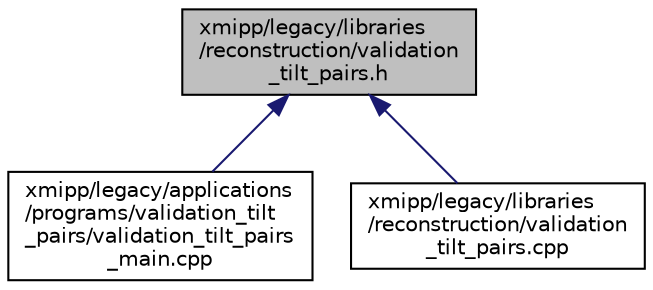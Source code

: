 digraph "xmipp/legacy/libraries/reconstruction/validation_tilt_pairs.h"
{
  edge [fontname="Helvetica",fontsize="10",labelfontname="Helvetica",labelfontsize="10"];
  node [fontname="Helvetica",fontsize="10",shape=record];
  Node93 [label="xmipp/legacy/libraries\l/reconstruction/validation\l_tilt_pairs.h",height=0.2,width=0.4,color="black", fillcolor="grey75", style="filled", fontcolor="black"];
  Node93 -> Node94 [dir="back",color="midnightblue",fontsize="10",style="solid",fontname="Helvetica"];
  Node94 [label="xmipp/legacy/applications\l/programs/validation_tilt\l_pairs/validation_tilt_pairs\l_main.cpp",height=0.2,width=0.4,color="black", fillcolor="white", style="filled",URL="$validation__tilt__pairs__main_8cpp.html"];
  Node93 -> Node95 [dir="back",color="midnightblue",fontsize="10",style="solid",fontname="Helvetica"];
  Node95 [label="xmipp/legacy/libraries\l/reconstruction/validation\l_tilt_pairs.cpp",height=0.2,width=0.4,color="black", fillcolor="white", style="filled",URL="$validation__tilt__pairs_8cpp.html"];
}
